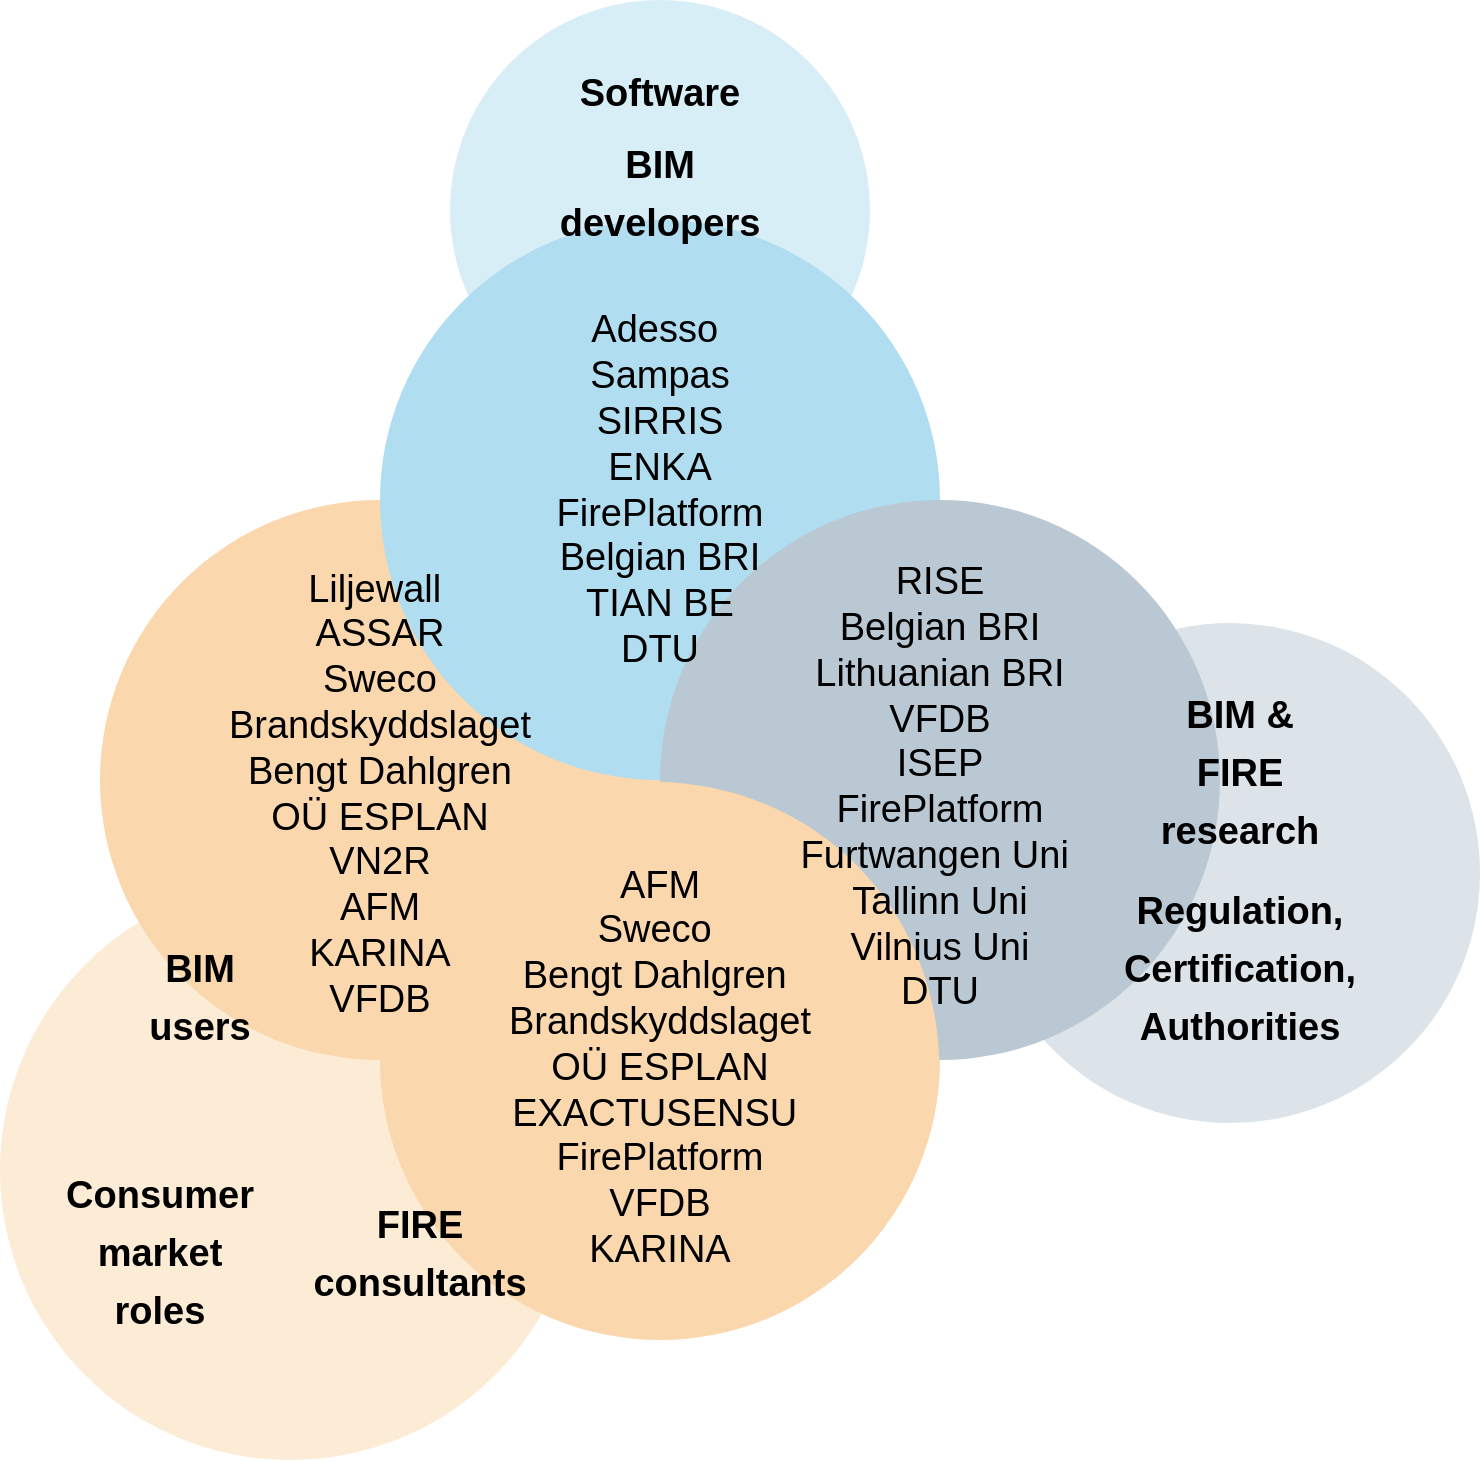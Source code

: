 <mxfile version="16.5.5" type="github">
  <diagram id="Za418WhtZrfoSMjR2k4V" name="Page-1">
    <mxGraphModel dx="1422" dy="762" grid="1" gridSize="10" guides="1" tooltips="1" connect="1" arrows="1" fold="1" page="1" pageScale="1" pageWidth="850" pageHeight="1100" math="0" shadow="0">
      <root>
        <mxCell id="0" />
        <mxCell id="1" parent="0" />
        <mxCell id="fSakol7xfLL2G2BJwjkC-35" value="" style="ellipse;whiteSpace=wrap;html=1;fontSize=19;strokeColor=none;fillColor=#b1ddf0;gradientDirection=north;opacity=50;" vertex="1" parent="1">
          <mxGeometry x="275" y="30" width="210" height="210" as="geometry" />
        </mxCell>
        <mxCell id="fSakol7xfLL2G2BJwjkC-33" value="" style="ellipse;whiteSpace=wrap;html=1;fontSize=19;strokeColor=none;fillColor=#fad7ac;gradientDirection=north;opacity=50;" vertex="1" parent="1">
          <mxGeometry x="50" y="470" width="290" height="290" as="geometry" />
        </mxCell>
        <mxCell id="fSakol7xfLL2G2BJwjkC-32" value="" style="ellipse;whiteSpace=wrap;html=1;fontSize=19;strokeColor=none;fillColor=#bac8d3;gradientColor=none;gradientDirection=north;opacity=50;" vertex="1" parent="1">
          <mxGeometry x="540" y="341.54" width="250" height="250" as="geometry" />
        </mxCell>
        <mxCell id="fSakol7xfLL2G2BJwjkC-4" value="" style="ellipse;whiteSpace=wrap;html=1;fillColor=#fad7ac;strokeColor=none;" vertex="1" parent="1">
          <mxGeometry x="240" y="420" width="280" height="280" as="geometry" />
        </mxCell>
        <mxCell id="fSakol7xfLL2G2BJwjkC-1" value="" style="ellipse;whiteSpace=wrap;html=1;fillColor=#fad7ac;strokeColor=none;" vertex="1" parent="1">
          <mxGeometry x="100" y="280" width="280" height="280" as="geometry" />
        </mxCell>
        <mxCell id="fSakol7xfLL2G2BJwjkC-3" value="" style="ellipse;whiteSpace=wrap;html=1;fillColor=#B1DDF0;strokeColor=none;" vertex="1" parent="1">
          <mxGeometry x="240" y="140" width="280" height="280" as="geometry" />
        </mxCell>
        <mxCell id="fSakol7xfLL2G2BJwjkC-2" value="" style="ellipse;whiteSpace=wrap;html=1;fillColor=#bac8d3;strokeColor=none;" vertex="1" parent="1">
          <mxGeometry x="380" y="280" width="280" height="280" as="geometry" />
        </mxCell>
        <mxCell id="fSakol7xfLL2G2BJwjkC-8" value="" style="whiteSpace=wrap;html=1;shape=mxgraph.basic.pointed_oval;rotation=-45;strokeColor=none;fillColor=#fad7ac;" vertex="1" parent="1">
          <mxGeometry x="394" y="391.54" width="110" height="200" as="geometry" />
        </mxCell>
        <mxCell id="fSakol7xfLL2G2BJwjkC-9" value="&lt;h1&gt;&lt;font style=&quot;font-size: 19px&quot;&gt;BIM developers&lt;/font&gt;&lt;/h1&gt;" style="text;html=1;strokeColor=none;fillColor=none;align=center;verticalAlign=middle;whiteSpace=wrap;rounded=0;" vertex="1" parent="1">
          <mxGeometry x="350" y="110" width="60" height="30" as="geometry" />
        </mxCell>
        <mxCell id="fSakol7xfLL2G2BJwjkC-11" value="&lt;h1&gt;&lt;font style=&quot;font-size: 19px&quot;&gt;FIRE consultants&lt;/font&gt;&lt;/h1&gt;" style="text;html=1;strokeColor=none;fillColor=none;align=center;verticalAlign=middle;whiteSpace=wrap;rounded=0;" vertex="1" parent="1">
          <mxGeometry x="230" y="640" width="60" height="30" as="geometry" />
        </mxCell>
        <mxCell id="fSakol7xfLL2G2BJwjkC-12" value="&lt;h1&gt;&lt;font style=&quot;font-size: 19px&quot;&gt;BIM &amp;amp; FIRE research&lt;/font&gt;&lt;/h1&gt;" style="text;html=1;strokeColor=none;fillColor=none;align=center;verticalAlign=middle;whiteSpace=wrap;rounded=0;" vertex="1" parent="1">
          <mxGeometry x="640" y="400" width="60" height="30" as="geometry" />
        </mxCell>
        <mxCell id="fSakol7xfLL2G2BJwjkC-13" value="&lt;h1&gt;&lt;font style=&quot;font-size: 19px&quot;&gt;BIM users&lt;/font&gt;&lt;/h1&gt;" style="text;html=1;strokeColor=none;fillColor=none;align=center;verticalAlign=middle;whiteSpace=wrap;rounded=0;" vertex="1" parent="1">
          <mxGeometry x="120" y="512" width="60" height="30" as="geometry" />
        </mxCell>
        <mxCell id="fSakol7xfLL2G2BJwjkC-15" value="&lt;div&gt;Adesso&amp;nbsp;&lt;/div&gt;&lt;div&gt;Sampas&lt;/div&gt;&lt;div&gt;SIRRIS&lt;/div&gt;&lt;div&gt;&lt;span&gt;ENKA&lt;/span&gt;&lt;/div&gt;&lt;div&gt;FirePlatform&lt;/div&gt;&lt;div&gt;&lt;div&gt;&lt;span&gt;Belgian BRI&lt;/span&gt;&lt;br&gt;&lt;/div&gt;&lt;div&gt;&lt;span&gt;TIAN BE&lt;/span&gt;&lt;/div&gt;&lt;/div&gt;&lt;div&gt;&lt;span&gt;DTU&lt;/span&gt;&lt;/div&gt;" style="text;html=1;strokeColor=none;fillColor=none;align=center;verticalAlign=middle;whiteSpace=wrap;rounded=0;fontSize=19;" vertex="1" parent="1">
          <mxGeometry x="290" y="190" width="180" height="170" as="geometry" />
        </mxCell>
        <mxCell id="fSakol7xfLL2G2BJwjkC-17" value="RISE&lt;div&gt;&lt;span&gt;Belgian BRI&lt;/span&gt;&lt;br&gt;&lt;/div&gt;&lt;div&gt;Lithuanian BRI&lt;span&gt;&lt;br&gt;&lt;/span&gt;&lt;/div&gt;&lt;div&gt;&lt;span&gt;VFDB&lt;/span&gt;&lt;/div&gt;&lt;div&gt;ISEP&lt;/div&gt;&lt;div&gt;&lt;span&gt;FirePlatform&lt;/span&gt;&lt;/div&gt;Furtwangen Uni&lt;span&gt;&amp;nbsp;&lt;/span&gt;&lt;br&gt;&lt;div&gt;Tallinn Uni&lt;/div&gt;&lt;div&gt;&lt;span&gt;Vilnius Uni&lt;/span&gt;&lt;br&gt;&lt;/div&gt;&lt;div&gt;DTU&lt;/div&gt;&lt;div&gt;&lt;span&gt;&lt;br&gt;&lt;/span&gt;&lt;/div&gt;" style="text;html=1;strokeColor=none;fillColor=none;align=center;verticalAlign=middle;whiteSpace=wrap;rounded=0;fontSize=19;" vertex="1" parent="1">
          <mxGeometry x="430" y="350.0" width="180" height="170" as="geometry" />
        </mxCell>
        <mxCell id="fSakol7xfLL2G2BJwjkC-18" value="&lt;div&gt;AFM&lt;/div&gt;&lt;div&gt;Sweco&amp;nbsp;&lt;/div&gt;&lt;div&gt;Bengt Dahlgren&amp;nbsp;&lt;/div&gt;&lt;div&gt;Brandskyddslaget&lt;/div&gt;&lt;div&gt;&lt;span&gt;OÜ ESPLAN&lt;/span&gt;&lt;/div&gt;EXACTUSENSU&amp;nbsp;&lt;br&gt;&lt;div&gt;FirePlatform&lt;/div&gt;&lt;div&gt;VFDB&lt;/div&gt;&lt;div&gt;KARINA&lt;br&gt;&lt;/div&gt;&lt;div&gt;&lt;br&gt;&lt;/div&gt;" style="text;html=1;strokeColor=none;fillColor=none;align=center;verticalAlign=middle;whiteSpace=wrap;rounded=0;fontSize=19;" vertex="1" parent="1">
          <mxGeometry x="290" y="490" width="180" height="170" as="geometry" />
        </mxCell>
        <mxCell id="fSakol7xfLL2G2BJwjkC-19" value="&lt;div&gt;&lt;div&gt;Liljewall&amp;nbsp;&lt;/div&gt;&lt;div&gt;ASSAR&lt;/div&gt;&lt;/div&gt;&lt;div&gt;Sweco&lt;/div&gt;&lt;div&gt;Brandskyddslaget&lt;br&gt;&lt;/div&gt;&lt;div&gt;Bengt Dahlgren&lt;/div&gt;&lt;div&gt;OÜ ESPLAN&lt;br&gt;&lt;/div&gt;&lt;div&gt;VN2R&lt;br&gt;&lt;/div&gt;&lt;div&gt;AFM&lt;/div&gt;&lt;div&gt;KARINA&lt;/div&gt;&lt;div&gt;VFDB&lt;br&gt;&lt;/div&gt;" style="text;html=1;strokeColor=none;fillColor=none;align=center;verticalAlign=middle;whiteSpace=wrap;rounded=0;fontSize=19;" vertex="1" parent="1">
          <mxGeometry x="150" y="342" width="180" height="170" as="geometry" />
        </mxCell>
        <mxCell id="fSakol7xfLL2G2BJwjkC-22" value="&lt;h1&gt;&lt;font style=&quot;font-size: 19px&quot;&gt;Consumer market roles&lt;/font&gt;&lt;/h1&gt;" style="text;html=1;strokeColor=none;fillColor=none;align=center;verticalAlign=middle;whiteSpace=wrap;rounded=0;fontStyle=0" vertex="1" parent="1">
          <mxGeometry x="100" y="640" width="60" height="30" as="geometry" />
        </mxCell>
        <mxCell id="fSakol7xfLL2G2BJwjkC-23" value="&lt;h1&gt;&lt;font style=&quot;font-size: 19px&quot;&gt;Software&lt;/font&gt;&lt;/h1&gt;" style="text;html=1;strokeColor=none;fillColor=none;align=center;verticalAlign=middle;whiteSpace=wrap;rounded=0;" vertex="1" parent="1">
          <mxGeometry x="350" y="60" width="60" height="30" as="geometry" />
        </mxCell>
        <mxCell id="fSakol7xfLL2G2BJwjkC-24" value="&lt;h1&gt;&lt;font style=&quot;font-size: 19px&quot;&gt;Regulation, Certification, Authorities&lt;/font&gt;&lt;/h1&gt;" style="text;html=1;strokeColor=none;fillColor=none;align=center;verticalAlign=middle;whiteSpace=wrap;rounded=0;" vertex="1" parent="1">
          <mxGeometry x="640" y="498" width="60" height="30" as="geometry" />
        </mxCell>
      </root>
    </mxGraphModel>
  </diagram>
</mxfile>
